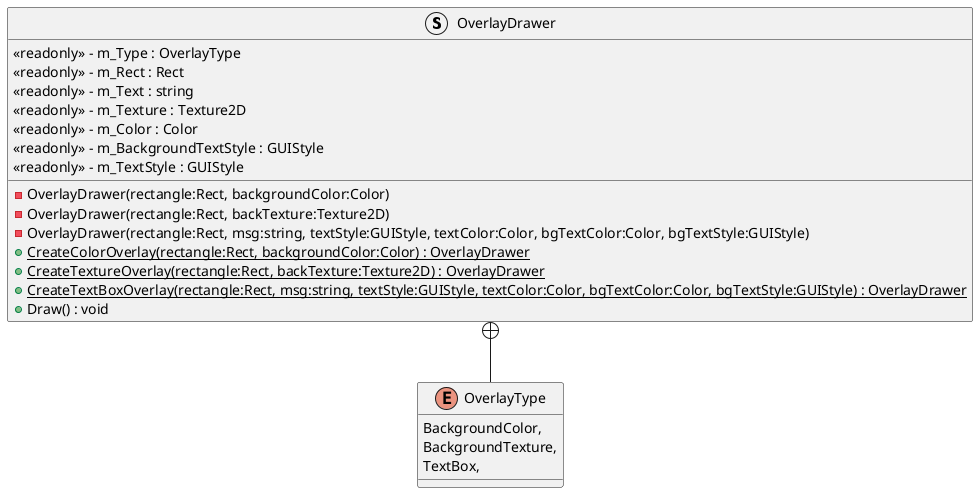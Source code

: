 @startuml
struct OverlayDrawer {
    <<readonly>> - m_Type : OverlayType
    <<readonly>> - m_Rect : Rect
    <<readonly>> - m_Text : string
    <<readonly>> - m_Texture : Texture2D
    <<readonly>> - m_Color : Color
    <<readonly>> - m_BackgroundTextStyle : GUIStyle
    <<readonly>> - m_TextStyle : GUIStyle
    - OverlayDrawer(rectangle:Rect, backgroundColor:Color)
    - OverlayDrawer(rectangle:Rect, backTexture:Texture2D)
    - OverlayDrawer(rectangle:Rect, msg:string, textStyle:GUIStyle, textColor:Color, bgTextColor:Color, bgTextStyle:GUIStyle)
    + {static} CreateColorOverlay(rectangle:Rect, backgroundColor:Color) : OverlayDrawer
    + {static} CreateTextureOverlay(rectangle:Rect, backTexture:Texture2D) : OverlayDrawer
    + {static} CreateTextBoxOverlay(rectangle:Rect, msg:string, textStyle:GUIStyle, textColor:Color, bgTextColor:Color, bgTextStyle:GUIStyle) : OverlayDrawer
    + Draw() : void
}
enum OverlayType {
    BackgroundColor,
    BackgroundTexture,
    TextBox,
}
OverlayDrawer +-- OverlayType
@enduml
